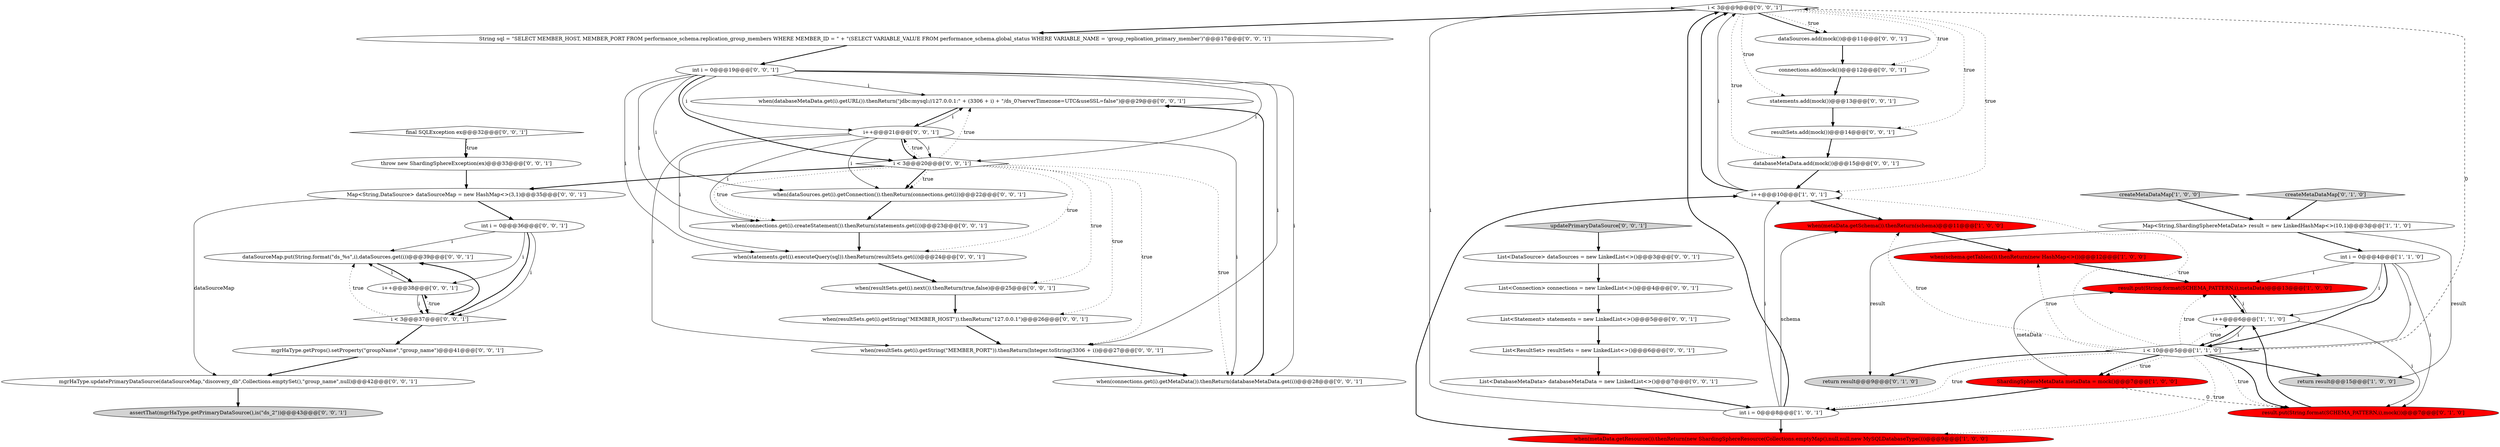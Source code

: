 digraph {
33 [style = filled, label = "when(databaseMetaData.get(i).getURL()).thenReturn(\"jdbc:mysql://127.0.0.1:\" + (3306 + i) + \"/ds_0?serverTimezone=UTC&useSSL=false\")@@@29@@@['0', '0', '1']", fillcolor = white, shape = ellipse image = "AAA0AAABBB3BBB"];
15 [style = filled, label = "result.put(String.format(SCHEMA_PATTERN,i),mock())@@@7@@@['0', '1', '0']", fillcolor = red, shape = ellipse image = "AAA1AAABBB2BBB"];
21 [style = filled, label = "resultSets.add(mock())@@@14@@@['0', '0', '1']", fillcolor = white, shape = ellipse image = "AAA0AAABBB3BBB"];
14 [style = filled, label = "createMetaDataMap['0', '1', '0']", fillcolor = lightgray, shape = diamond image = "AAA0AAABBB2BBB"];
35 [style = filled, label = "dataSourceMap.put(String.format(\"ds_%s\",i),dataSources.get(i))@@@39@@@['0', '0', '1']", fillcolor = white, shape = ellipse image = "AAA0AAABBB3BBB"];
4 [style = filled, label = "when(metaData.getSchema()).thenReturn(schema)@@@11@@@['1', '0', '0']", fillcolor = red, shape = ellipse image = "AAA1AAABBB1BBB"];
27 [style = filled, label = "throw new ShardingSphereException(ex)@@@33@@@['0', '0', '1']", fillcolor = white, shape = ellipse image = "AAA0AAABBB3BBB"];
41 [style = filled, label = "i++@@@38@@@['0', '0', '1']", fillcolor = white, shape = ellipse image = "AAA0AAABBB3BBB"];
46 [style = filled, label = "mgrHaType.updatePrimaryDataSource(dataSourceMap,\"discovery_db\",Collections.emptySet(),\"group_name\",null)@@@42@@@['0', '0', '1']", fillcolor = white, shape = ellipse image = "AAA0AAABBB3BBB"];
43 [style = filled, label = "i++@@@21@@@['0', '0', '1']", fillcolor = white, shape = ellipse image = "AAA0AAABBB3BBB"];
37 [style = filled, label = "updatePrimaryDataSource['0', '0', '1']", fillcolor = lightgray, shape = diamond image = "AAA0AAABBB3BBB"];
0 [style = filled, label = "result.put(String.format(SCHEMA_PATTERN,i),metaData)@@@13@@@['1', '0', '0']", fillcolor = red, shape = ellipse image = "AAA1AAABBB1BBB"];
23 [style = filled, label = "int i = 0@@@19@@@['0', '0', '1']", fillcolor = white, shape = ellipse image = "AAA0AAABBB3BBB"];
45 [style = filled, label = "i < 3@@@9@@@['0', '0', '1']", fillcolor = white, shape = diamond image = "AAA0AAABBB3BBB"];
47 [style = filled, label = "final SQLException ex@@@32@@@['0', '0', '1']", fillcolor = white, shape = diamond image = "AAA0AAABBB3BBB"];
1 [style = filled, label = "i++@@@6@@@['1', '1', '0']", fillcolor = white, shape = ellipse image = "AAA0AAABBB1BBB"];
38 [style = filled, label = "statements.add(mock())@@@13@@@['0', '0', '1']", fillcolor = white, shape = ellipse image = "AAA0AAABBB3BBB"];
29 [style = filled, label = "when(statements.get(i).executeQuery(sql)).thenReturn(resultSets.get(i))@@@24@@@['0', '0', '1']", fillcolor = white, shape = ellipse image = "AAA0AAABBB3BBB"];
12 [style = filled, label = "createMetaDataMap['1', '0', '0']", fillcolor = lightgray, shape = diamond image = "AAA0AAABBB1BBB"];
25 [style = filled, label = "int i = 0@@@36@@@['0', '0', '1']", fillcolor = white, shape = ellipse image = "AAA0AAABBB3BBB"];
8 [style = filled, label = "int i = 0@@@4@@@['1', '1', '0']", fillcolor = white, shape = ellipse image = "AAA0AAABBB1BBB"];
19 [style = filled, label = "when(resultSets.get(i).getString(\"MEMBER_PORT\")).thenReturn(Integer.toString(3306 + i))@@@27@@@['0', '0', '1']", fillcolor = white, shape = ellipse image = "AAA0AAABBB3BBB"];
39 [style = filled, label = "List<ResultSet> resultSets = new LinkedList<>()@@@6@@@['0', '0', '1']", fillcolor = white, shape = ellipse image = "AAA0AAABBB3BBB"];
9 [style = filled, label = "Map<String,ShardingSphereMetaData> result = new LinkedHashMap<>(10,1)@@@3@@@['1', '1', '0']", fillcolor = white, shape = ellipse image = "AAA0AAABBB1BBB"];
30 [style = filled, label = "when(connections.get(i).createStatement()).thenReturn(statements.get(i))@@@23@@@['0', '0', '1']", fillcolor = white, shape = ellipse image = "AAA0AAABBB3BBB"];
32 [style = filled, label = "List<DataSource> dataSources = new LinkedList<>()@@@3@@@['0', '0', '1']", fillcolor = white, shape = ellipse image = "AAA0AAABBB3BBB"];
48 [style = filled, label = "when(resultSets.get(i).getString(\"MEMBER_HOST\")).thenReturn(\"127.0.0.1\")@@@26@@@['0', '0', '1']", fillcolor = white, shape = ellipse image = "AAA0AAABBB3BBB"];
10 [style = filled, label = "ShardingSphereMetaData metaData = mock()@@@7@@@['1', '0', '0']", fillcolor = red, shape = ellipse image = "AAA1AAABBB1BBB"];
28 [style = filled, label = "when(dataSources.get(i).getConnection()).thenReturn(connections.get(i))@@@22@@@['0', '0', '1']", fillcolor = white, shape = ellipse image = "AAA0AAABBB3BBB"];
26 [style = filled, label = "when(connections.get(i).getMetaData()).thenReturn(databaseMetaData.get(i))@@@28@@@['0', '0', '1']", fillcolor = white, shape = ellipse image = "AAA0AAABBB3BBB"];
42 [style = filled, label = "dataSources.add(mock())@@@11@@@['0', '0', '1']", fillcolor = white, shape = ellipse image = "AAA0AAABBB3BBB"];
7 [style = filled, label = "i < 10@@@5@@@['1', '1', '0']", fillcolor = white, shape = diamond image = "AAA0AAABBB1BBB"];
40 [style = filled, label = "List<Connection> connections = new LinkedList<>()@@@4@@@['0', '0', '1']", fillcolor = white, shape = ellipse image = "AAA0AAABBB3BBB"];
31 [style = filled, label = "i < 3@@@37@@@['0', '0', '1']", fillcolor = white, shape = diamond image = "AAA0AAABBB3BBB"];
49 [style = filled, label = "String sql = \"SELECT MEMBER_HOST, MEMBER_PORT FROM performance_schema.replication_group_members WHERE MEMBER_ID = \" + \"(SELECT VARIABLE_VALUE FROM performance_schema.global_status WHERE VARIABLE_NAME = 'group_replication_primary_member')\"@@@17@@@['0', '0', '1']", fillcolor = white, shape = ellipse image = "AAA0AAABBB3BBB"];
34 [style = filled, label = "Map<String,DataSource> dataSourceMap = new HashMap<>(3,1)@@@35@@@['0', '0', '1']", fillcolor = white, shape = ellipse image = "AAA0AAABBB3BBB"];
22 [style = filled, label = "List<Statement> statements = new LinkedList<>()@@@5@@@['0', '0', '1']", fillcolor = white, shape = ellipse image = "AAA0AAABBB3BBB"];
5 [style = filled, label = "when(schema.getTables()).thenReturn(new HashMap<>())@@@12@@@['1', '0', '0']", fillcolor = red, shape = ellipse image = "AAA1AAABBB1BBB"];
13 [style = filled, label = "return result@@@9@@@['0', '1', '0']", fillcolor = lightgray, shape = ellipse image = "AAA0AAABBB2BBB"];
11 [style = filled, label = "int i = 0@@@8@@@['1', '0', '1']", fillcolor = white, shape = ellipse image = "AAA0AAABBB1BBB"];
24 [style = filled, label = "databaseMetaData.add(mock())@@@15@@@['0', '0', '1']", fillcolor = white, shape = ellipse image = "AAA0AAABBB3BBB"];
6 [style = filled, label = "return result@@@15@@@['1', '0', '0']", fillcolor = lightgray, shape = ellipse image = "AAA0AAABBB1BBB"];
3 [style = filled, label = "i++@@@10@@@['1', '0', '1']", fillcolor = white, shape = ellipse image = "AAA0AAABBB1BBB"];
20 [style = filled, label = "mgrHaType.getProps().setProperty(\"groupName\",\"group_name\")@@@41@@@['0', '0', '1']", fillcolor = white, shape = ellipse image = "AAA0AAABBB3BBB"];
17 [style = filled, label = "connections.add(mock())@@@12@@@['0', '0', '1']", fillcolor = white, shape = ellipse image = "AAA0AAABBB3BBB"];
36 [style = filled, label = "assertThat(mgrHaType.getPrimaryDataSource(),is(\"ds_2\"))@@@43@@@['0', '0', '1']", fillcolor = lightgray, shape = ellipse image = "AAA0AAABBB3BBB"];
18 [style = filled, label = "List<DatabaseMetaData> databaseMetaData = new LinkedList<>()@@@7@@@['0', '0', '1']", fillcolor = white, shape = ellipse image = "AAA0AAABBB3BBB"];
16 [style = filled, label = "i < 3@@@20@@@['0', '0', '1']", fillcolor = white, shape = diamond image = "AAA0AAABBB3BBB"];
44 [style = filled, label = "when(resultSets.get(i).next()).thenReturn(true,false)@@@25@@@['0', '0', '1']", fillcolor = white, shape = ellipse image = "AAA0AAABBB3BBB"];
2 [style = filled, label = "when(metaData.getResource()).thenReturn(new ShardingSphereResource(Collections.emptyMap(),null,null,new MySQLDatabaseType()))@@@9@@@['1', '0', '0']", fillcolor = red, shape = ellipse image = "AAA1AAABBB1BBB"];
23->29 [style = solid, label="i"];
8->15 [style = solid, label="i"];
35->41 [style = bold, label=""];
43->28 [style = solid, label="i"];
9->13 [style = solid, label="result"];
21->24 [style = bold, label=""];
45->38 [style = dotted, label="true"];
47->27 [style = bold, label=""];
12->9 [style = bold, label=""];
3->4 [style = bold, label=""];
30->29 [style = bold, label=""];
25->31 [style = bold, label=""];
39->18 [style = bold, label=""];
17->38 [style = bold, label=""];
43->30 [style = solid, label="i"];
31->35 [style = bold, label=""];
5->0 [style = bold, label=""];
40->22 [style = bold, label=""];
45->42 [style = bold, label=""];
37->32 [style = bold, label=""];
45->42 [style = dotted, label="true"];
29->44 [style = bold, label=""];
45->17 [style = dotted, label="true"];
14->9 [style = bold, label=""];
31->20 [style = bold, label=""];
7->1 [style = dotted, label="true"];
9->6 [style = solid, label="result"];
10->11 [style = bold, label=""];
41->35 [style = solid, label="i"];
10->15 [style = dashed, label="0"];
45->3 [style = dotted, label="true"];
43->16 [style = solid, label="i"];
43->16 [style = bold, label=""];
16->43 [style = dotted, label="true"];
23->28 [style = solid, label="i"];
41->31 [style = solid, label="i"];
7->10 [style = dotted, label="true"];
28->30 [style = bold, label=""];
25->35 [style = solid, label="i"];
18->11 [style = bold, label=""];
16->44 [style = dotted, label="true"];
16->34 [style = bold, label=""];
46->36 [style = bold, label=""];
11->3 [style = solid, label="i"];
23->30 [style = solid, label="i"];
9->8 [style = bold, label=""];
16->33 [style = dotted, label="true"];
23->33 [style = solid, label="i"];
10->0 [style = solid, label="metaData"];
19->26 [style = bold, label=""];
7->6 [style = bold, label=""];
43->26 [style = solid, label="i"];
45->24 [style = dotted, label="true"];
8->7 [style = solid, label="i"];
24->3 [style = bold, label=""];
7->2 [style = dotted, label="true"];
43->19 [style = solid, label="i"];
31->35 [style = dotted, label="true"];
16->48 [style = dotted, label="true"];
2->3 [style = bold, label=""];
3->45 [style = bold, label=""];
49->23 [style = bold, label=""];
23->19 [style = solid, label="i"];
25->31 [style = solid, label="i"];
7->0 [style = dotted, label="true"];
3->45 [style = solid, label="i"];
1->7 [style = bold, label=""];
7->15 [style = dotted, label="true"];
1->15 [style = solid, label="i"];
7->5 [style = dotted, label="true"];
27->34 [style = bold, label=""];
7->11 [style = dotted, label="true"];
7->45 [style = dashed, label="0"];
0->1 [style = bold, label=""];
32->40 [style = bold, label=""];
33->43 [style = bold, label=""];
22->39 [style = bold, label=""];
7->15 [style = bold, label=""];
41->31 [style = bold, label=""];
23->26 [style = solid, label="i"];
16->29 [style = dotted, label="true"];
4->5 [style = bold, label=""];
11->45 [style = solid, label="i"];
15->1 [style = bold, label=""];
7->13 [style = bold, label=""];
16->19 [style = dotted, label="true"];
23->16 [style = bold, label=""];
8->0 [style = solid, label="i"];
34->25 [style = bold, label=""];
25->41 [style = solid, label="i"];
34->46 [style = solid, label="dataSourceMap"];
7->10 [style = bold, label=""];
45->49 [style = bold, label=""];
16->30 [style = dotted, label="true"];
42->17 [style = bold, label=""];
20->46 [style = bold, label=""];
11->45 [style = bold, label=""];
11->4 [style = solid, label="schema"];
47->27 [style = dotted, label="true"];
11->2 [style = bold, label=""];
8->7 [style = bold, label=""];
23->16 [style = solid, label="i"];
16->26 [style = dotted, label="true"];
1->0 [style = solid, label="i"];
16->28 [style = bold, label=""];
7->3 [style = dotted, label="true"];
44->48 [style = bold, label=""];
8->1 [style = solid, label="i"];
7->4 [style = dotted, label="true"];
48->19 [style = bold, label=""];
38->21 [style = bold, label=""];
45->21 [style = dotted, label="true"];
43->33 [style = solid, label="i"];
23->43 [style = solid, label="i"];
16->28 [style = dotted, label="true"];
26->33 [style = bold, label=""];
31->41 [style = dotted, label="true"];
1->7 [style = solid, label="i"];
43->29 [style = solid, label="i"];
}
